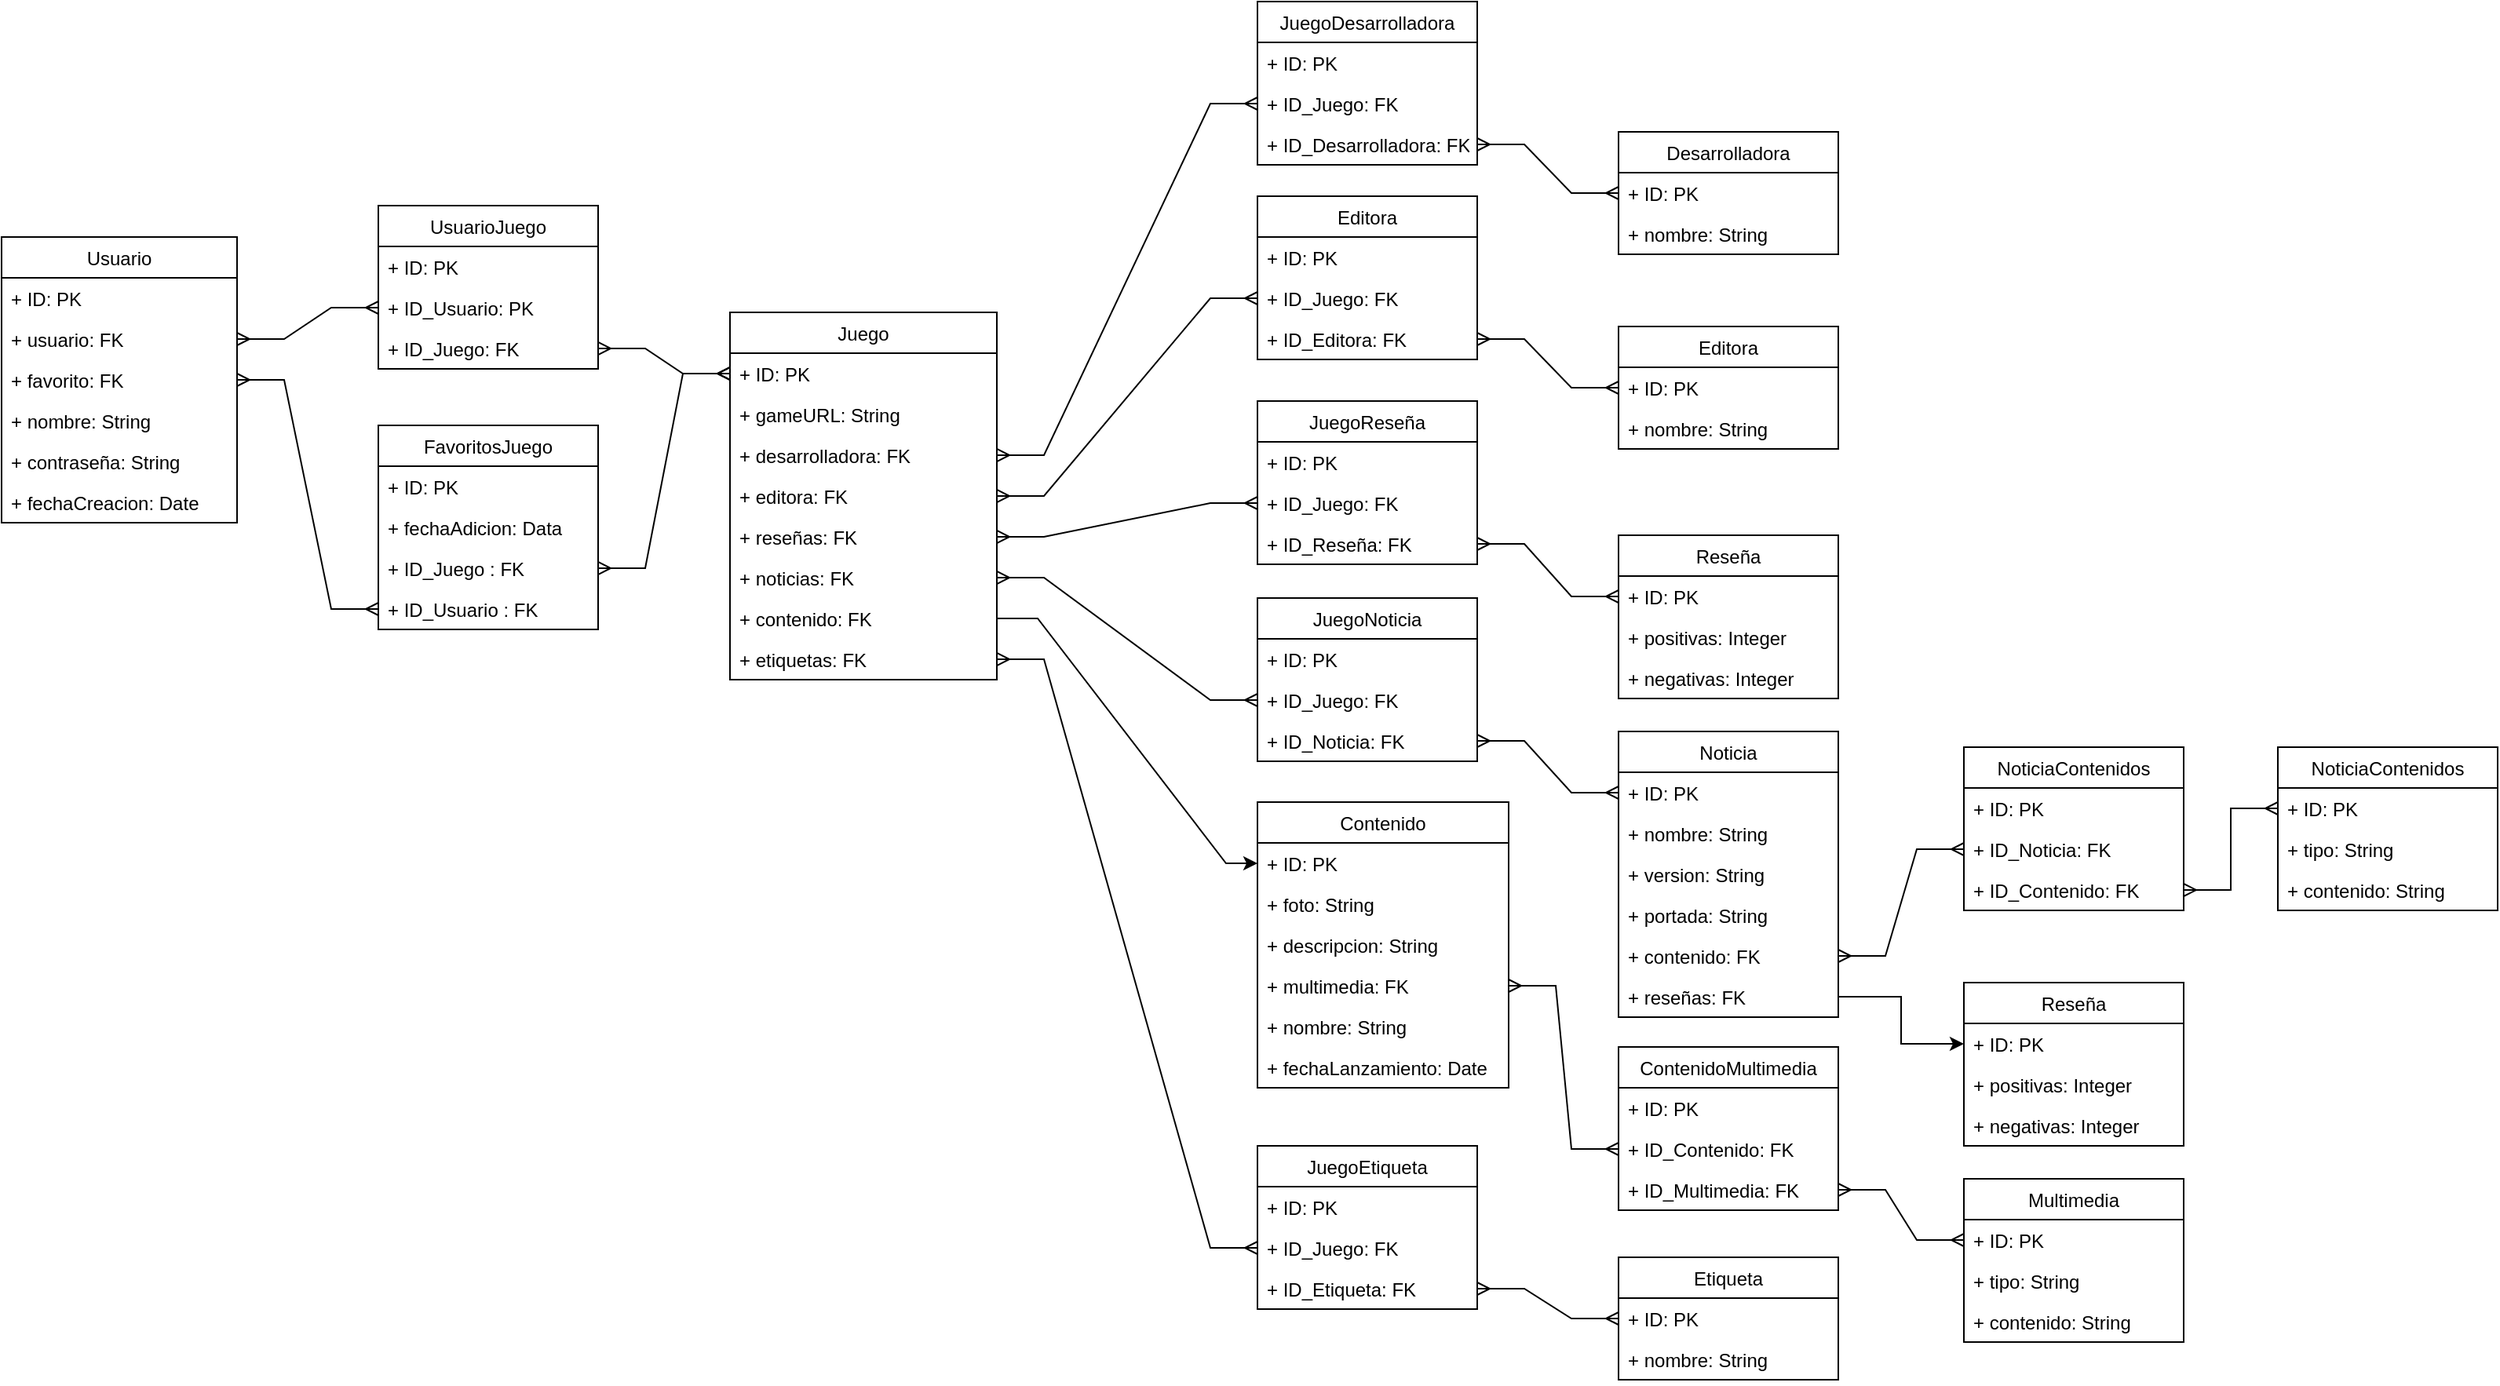 <mxfile version="18.0.2" type="device"><diagram id="m_C3VqTcYQ297RIdBTu4" name="Page-1"><mxGraphModel dx="2555" dy="1041" grid="1" gridSize="10" guides="1" tooltips="1" connect="1" arrows="1" fold="1" page="1" pageScale="1" pageWidth="827" pageHeight="1169" math="0" shadow="0"><root><mxCell id="0"/><mxCell id="1" parent="0"/><mxCell id="7eOfIN6eVIdtlHDtvlac-1" value="Usuario" style="swimlane;fontStyle=0;childLayout=stackLayout;horizontal=1;startSize=26;fillColor=none;horizontalStack=0;resizeParent=1;resizeParentMax=0;resizeLast=0;collapsible=1;marginBottom=0;" parent="1" vertex="1"><mxGeometry x="-220" y="260" width="150" height="182" as="geometry"/></mxCell><mxCell id="ENjhDBdSJCNCotqQT-HF-76" value="+ ID: PK" style="text;strokeColor=none;fillColor=none;align=left;verticalAlign=top;spacingLeft=4;spacingRight=4;overflow=hidden;rotatable=0;points=[[0,0.5],[1,0.5]];portConstraint=eastwest;" vertex="1" parent="7eOfIN6eVIdtlHDtvlac-1"><mxGeometry y="26" width="150" height="26" as="geometry"/></mxCell><mxCell id="7eOfIN6eVIdtlHDtvlac-4" value="+ usuario: FK" style="text;strokeColor=none;fillColor=none;align=left;verticalAlign=top;spacingLeft=4;spacingRight=4;overflow=hidden;rotatable=0;points=[[0,0.5],[1,0.5]];portConstraint=eastwest;" parent="7eOfIN6eVIdtlHDtvlac-1" vertex="1"><mxGeometry y="52" width="150" height="26" as="geometry"/></mxCell><mxCell id="ENjhDBdSJCNCotqQT-HF-85" value="+ favorito: FK" style="text;strokeColor=none;fillColor=none;align=left;verticalAlign=top;spacingLeft=4;spacingRight=4;overflow=hidden;rotatable=0;points=[[0,0.5],[1,0.5]];portConstraint=eastwest;" vertex="1" parent="7eOfIN6eVIdtlHDtvlac-1"><mxGeometry y="78" width="150" height="26" as="geometry"/></mxCell><mxCell id="7eOfIN6eVIdtlHDtvlac-2" value="+ nombre: String" style="text;strokeColor=none;fillColor=none;align=left;verticalAlign=top;spacingLeft=4;spacingRight=4;overflow=hidden;rotatable=0;points=[[0,0.5],[1,0.5]];portConstraint=eastwest;" parent="7eOfIN6eVIdtlHDtvlac-1" vertex="1"><mxGeometry y="104" width="150" height="26" as="geometry"/></mxCell><mxCell id="7eOfIN6eVIdtlHDtvlac-3" value="+ contraseña: String" style="text;strokeColor=none;fillColor=none;align=left;verticalAlign=top;spacingLeft=4;spacingRight=4;overflow=hidden;rotatable=0;points=[[0,0.5],[1,0.5]];portConstraint=eastwest;" parent="7eOfIN6eVIdtlHDtvlac-1" vertex="1"><mxGeometry y="130" width="150" height="26" as="geometry"/></mxCell><mxCell id="7eOfIN6eVIdtlHDtvlac-9" value="+ fechaCreacion: Date" style="text;strokeColor=none;fillColor=none;align=left;verticalAlign=top;spacingLeft=4;spacingRight=4;overflow=hidden;rotatable=0;points=[[0,0.5],[1,0.5]];portConstraint=eastwest;" parent="7eOfIN6eVIdtlHDtvlac-1" vertex="1"><mxGeometry y="156" width="150" height="26" as="geometry"/></mxCell><mxCell id="7eOfIN6eVIdtlHDtvlac-12" value="Juego" style="swimlane;fontStyle=0;childLayout=stackLayout;horizontal=1;startSize=26;fillColor=none;horizontalStack=0;resizeParent=1;resizeParentMax=0;resizeLast=0;collapsible=1;marginBottom=0;" parent="1" vertex="1"><mxGeometry x="244" y="308" width="170" height="234" as="geometry"/></mxCell><mxCell id="7eOfIN6eVIdtlHDtvlac-16" value="+ ID: PK" style="text;strokeColor=none;fillColor=none;align=left;verticalAlign=top;spacingLeft=4;spacingRight=4;overflow=hidden;rotatable=0;points=[[0,0.5],[1,0.5]];portConstraint=eastwest;" parent="7eOfIN6eVIdtlHDtvlac-12" vertex="1"><mxGeometry y="26" width="170" height="26" as="geometry"/></mxCell><mxCell id="7eOfIN6eVIdtlHDtvlac-25" value="+ gameURL: String" style="text;strokeColor=none;fillColor=none;align=left;verticalAlign=top;spacingLeft=4;spacingRight=4;overflow=hidden;rotatable=0;points=[[0,0.5],[1,0.5]];portConstraint=eastwest;" parent="7eOfIN6eVIdtlHDtvlac-12" vertex="1"><mxGeometry y="52" width="170" height="26" as="geometry"/></mxCell><mxCell id="7eOfIN6eVIdtlHDtvlac-18" value="+ desarrolladora: FK" style="text;strokeColor=none;fillColor=none;align=left;verticalAlign=top;spacingLeft=4;spacingRight=4;overflow=hidden;rotatable=0;points=[[0,0.5],[1,0.5]];portConstraint=eastwest;" parent="7eOfIN6eVIdtlHDtvlac-12" vertex="1"><mxGeometry y="78" width="170" height="26" as="geometry"/></mxCell><mxCell id="7eOfIN6eVIdtlHDtvlac-19" value="+ editora: FK" style="text;strokeColor=none;fillColor=none;align=left;verticalAlign=top;spacingLeft=4;spacingRight=4;overflow=hidden;rotatable=0;points=[[0,0.5],[1,0.5]];portConstraint=eastwest;" parent="7eOfIN6eVIdtlHDtvlac-12" vertex="1"><mxGeometry y="104" width="170" height="26" as="geometry"/></mxCell><mxCell id="7eOfIN6eVIdtlHDtvlac-20" value="+ reseñas: FK" style="text;strokeColor=none;fillColor=none;align=left;verticalAlign=top;spacingLeft=4;spacingRight=4;overflow=hidden;rotatable=0;points=[[0,0.5],[1,0.5]];portConstraint=eastwest;" parent="7eOfIN6eVIdtlHDtvlac-12" vertex="1"><mxGeometry y="130" width="170" height="26" as="geometry"/></mxCell><mxCell id="7eOfIN6eVIdtlHDtvlac-23" value="+ noticias: FK" style="text;strokeColor=none;fillColor=none;align=left;verticalAlign=top;spacingLeft=4;spacingRight=4;overflow=hidden;rotatable=0;points=[[0,0.5],[1,0.5]];portConstraint=eastwest;" parent="7eOfIN6eVIdtlHDtvlac-12" vertex="1"><mxGeometry y="156" width="170" height="26" as="geometry"/></mxCell><mxCell id="7eOfIN6eVIdtlHDtvlac-24" value="+ contenido: FK" style="text;strokeColor=none;fillColor=none;align=left;verticalAlign=top;spacingLeft=4;spacingRight=4;overflow=hidden;rotatable=0;points=[[0,0.5],[1,0.5]];portConstraint=eastwest;" parent="7eOfIN6eVIdtlHDtvlac-12" vertex="1"><mxGeometry y="182" width="170" height="26" as="geometry"/></mxCell><mxCell id="7eOfIN6eVIdtlHDtvlac-21" value="+ etiquetas: FK" style="text;strokeColor=none;fillColor=none;align=left;verticalAlign=top;spacingLeft=4;spacingRight=4;overflow=hidden;rotatable=0;points=[[0,0.5],[1,0.5]];portConstraint=eastwest;" parent="7eOfIN6eVIdtlHDtvlac-12" vertex="1"><mxGeometry y="208" width="170" height="26" as="geometry"/></mxCell><mxCell id="7eOfIN6eVIdtlHDtvlac-26" value="JuegoReseña" style="swimlane;fontStyle=0;childLayout=stackLayout;horizontal=1;startSize=26;fillColor=none;horizontalStack=0;resizeParent=1;resizeParentMax=0;resizeLast=0;collapsible=1;marginBottom=0;" parent="1" vertex="1"><mxGeometry x="580" y="364.5" width="140" height="104" as="geometry"/></mxCell><mxCell id="ENjhDBdSJCNCotqQT-HF-10" value="+ ID: PK" style="text;strokeColor=none;fillColor=none;align=left;verticalAlign=top;spacingLeft=4;spacingRight=4;overflow=hidden;rotatable=0;points=[[0,0.5],[1,0.5]];portConstraint=eastwest;" vertex="1" parent="7eOfIN6eVIdtlHDtvlac-26"><mxGeometry y="26" width="140" height="26" as="geometry"/></mxCell><mxCell id="7eOfIN6eVIdtlHDtvlac-27" value="+ ID_Juego: FK" style="text;strokeColor=none;fillColor=none;align=left;verticalAlign=top;spacingLeft=4;spacingRight=4;overflow=hidden;rotatable=0;points=[[0,0.5],[1,0.5]];portConstraint=eastwest;" parent="7eOfIN6eVIdtlHDtvlac-26" vertex="1"><mxGeometry y="52" width="140" height="26" as="geometry"/></mxCell><mxCell id="7eOfIN6eVIdtlHDtvlac-29" value="+ ID_Reseña: FK" style="text;strokeColor=none;fillColor=none;align=left;verticalAlign=top;spacingLeft=4;spacingRight=4;overflow=hidden;rotatable=0;points=[[0,0.5],[1,0.5]];portConstraint=eastwest;" parent="7eOfIN6eVIdtlHDtvlac-26" vertex="1"><mxGeometry y="78" width="140" height="26" as="geometry"/></mxCell><mxCell id="7eOfIN6eVIdtlHDtvlac-34" value="Reseña" style="swimlane;fontStyle=0;childLayout=stackLayout;horizontal=1;startSize=26;fillColor=none;horizontalStack=0;resizeParent=1;resizeParentMax=0;resizeLast=0;collapsible=1;marginBottom=0;" parent="1" vertex="1"><mxGeometry x="810" y="450" width="140" height="104" as="geometry"/></mxCell><mxCell id="7eOfIN6eVIdtlHDtvlac-35" value="+ ID: PK" style="text;strokeColor=none;fillColor=none;align=left;verticalAlign=top;spacingLeft=4;spacingRight=4;overflow=hidden;rotatable=0;points=[[0,0.5],[1,0.5]];portConstraint=eastwest;" parent="7eOfIN6eVIdtlHDtvlac-34" vertex="1"><mxGeometry y="26" width="140" height="26" as="geometry"/></mxCell><mxCell id="7eOfIN6eVIdtlHDtvlac-36" value="+ positivas: Integer" style="text;strokeColor=none;fillColor=none;align=left;verticalAlign=top;spacingLeft=4;spacingRight=4;overflow=hidden;rotatable=0;points=[[0,0.5],[1,0.5]];portConstraint=eastwest;" parent="7eOfIN6eVIdtlHDtvlac-34" vertex="1"><mxGeometry y="52" width="140" height="26" as="geometry"/></mxCell><mxCell id="7eOfIN6eVIdtlHDtvlac-37" value="+ negativas: Integer" style="text;strokeColor=none;fillColor=none;align=left;verticalAlign=top;spacingLeft=4;spacingRight=4;overflow=hidden;rotatable=0;points=[[0,0.5],[1,0.5]];portConstraint=eastwest;" parent="7eOfIN6eVIdtlHDtvlac-34" vertex="1"><mxGeometry y="78" width="140" height="26" as="geometry"/></mxCell><mxCell id="7eOfIN6eVIdtlHDtvlac-38" value="" style="edgeStyle=entityRelationEdgeStyle;fontSize=12;html=1;endArrow=ERmany;startArrow=ERmany;rounded=0;exitX=0;exitY=0.5;exitDx=0;exitDy=0;entryX=1;entryY=0.5;entryDx=0;entryDy=0;" parent="1" source="7eOfIN6eVIdtlHDtvlac-35" target="7eOfIN6eVIdtlHDtvlac-29" edge="1"><mxGeometry width="100" height="100" relative="1" as="geometry"><mxPoint x="660" y="550" as="sourcePoint"/><mxPoint x="630" y="500" as="targetPoint"/></mxGeometry></mxCell><mxCell id="7eOfIN6eVIdtlHDtvlac-41" value="" style="edgeStyle=entityRelationEdgeStyle;fontSize=12;html=1;endArrow=ERmany;startArrow=ERmany;rounded=0;exitX=0;exitY=0.5;exitDx=0;exitDy=0;entryX=1;entryY=0.5;entryDx=0;entryDy=0;" parent="1" source="7eOfIN6eVIdtlHDtvlac-27" target="7eOfIN6eVIdtlHDtvlac-20" edge="1"><mxGeometry width="100" height="100" relative="1" as="geometry"><mxPoint x="487" y="602" as="sourcePoint"/><mxPoint x="420" y="638" as="targetPoint"/></mxGeometry></mxCell><mxCell id="7eOfIN6eVIdtlHDtvlac-42" value="UsuarioJuego" style="swimlane;fontStyle=0;childLayout=stackLayout;horizontal=1;startSize=26;fillColor=none;horizontalStack=0;resizeParent=1;resizeParentMax=0;resizeLast=0;collapsible=1;marginBottom=0;" parent="1" vertex="1"><mxGeometry x="20" y="240" width="140" height="104" as="geometry"/></mxCell><mxCell id="7eOfIN6eVIdtlHDtvlac-43" value="+ ID: PK" style="text;strokeColor=none;fillColor=none;align=left;verticalAlign=top;spacingLeft=4;spacingRight=4;overflow=hidden;rotatable=0;points=[[0,0.5],[1,0.5]];portConstraint=eastwest;" parent="7eOfIN6eVIdtlHDtvlac-42" vertex="1"><mxGeometry y="26" width="140" height="26" as="geometry"/></mxCell><mxCell id="ENjhDBdSJCNCotqQT-HF-70" value="+ ID_Usuario: PK" style="text;strokeColor=none;fillColor=none;align=left;verticalAlign=top;spacingLeft=4;spacingRight=4;overflow=hidden;rotatable=0;points=[[0,0.5],[1,0.5]];portConstraint=eastwest;" vertex="1" parent="7eOfIN6eVIdtlHDtvlac-42"><mxGeometry y="52" width="140" height="26" as="geometry"/></mxCell><mxCell id="7eOfIN6eVIdtlHDtvlac-44" value="+ ID_Juego: FK" style="text;strokeColor=none;fillColor=none;align=left;verticalAlign=top;spacingLeft=4;spacingRight=4;overflow=hidden;rotatable=0;points=[[0,0.5],[1,0.5]];portConstraint=eastwest;" parent="7eOfIN6eVIdtlHDtvlac-42" vertex="1"><mxGeometry y="78" width="140" height="26" as="geometry"/></mxCell><mxCell id="7eOfIN6eVIdtlHDtvlac-46" value="" style="edgeStyle=entityRelationEdgeStyle;fontSize=12;html=1;endArrow=ERmany;startArrow=ERmany;rounded=0;exitX=0;exitY=0.5;exitDx=0;exitDy=0;entryX=1;entryY=0.5;entryDx=0;entryDy=0;" parent="1" source="ENjhDBdSJCNCotqQT-HF-70" target="7eOfIN6eVIdtlHDtvlac-4" edge="1"><mxGeometry width="100" height="100" relative="1" as="geometry"><mxPoint x="90" y="476" as="sourcePoint"/><mxPoint x="-140" y="390" as="targetPoint"/></mxGeometry></mxCell><mxCell id="7eOfIN6eVIdtlHDtvlac-47" value="" style="edgeStyle=entityRelationEdgeStyle;fontSize=12;html=1;endArrow=ERmany;startArrow=ERmany;rounded=0;exitX=0;exitY=0.5;exitDx=0;exitDy=0;entryX=1;entryY=0.5;entryDx=0;entryDy=0;" parent="1" source="7eOfIN6eVIdtlHDtvlac-16" target="7eOfIN6eVIdtlHDtvlac-44" edge="1"><mxGeometry width="100" height="100" relative="1" as="geometry"><mxPoint x="140.0" y="483" as="sourcePoint"/><mxPoint x="80.0" y="495.0" as="targetPoint"/></mxGeometry></mxCell><mxCell id="7eOfIN6eVIdtlHDtvlac-48" value="Desarrolladora" style="swimlane;fontStyle=0;childLayout=stackLayout;horizontal=1;startSize=26;fillColor=none;horizontalStack=0;resizeParent=1;resizeParentMax=0;resizeLast=0;collapsible=1;marginBottom=0;" parent="1" vertex="1"><mxGeometry x="810" y="193" width="140" height="78" as="geometry"/></mxCell><mxCell id="7eOfIN6eVIdtlHDtvlac-49" value="+ ID: PK" style="text;strokeColor=none;fillColor=none;align=left;verticalAlign=top;spacingLeft=4;spacingRight=4;overflow=hidden;rotatable=0;points=[[0,0.5],[1,0.5]];portConstraint=eastwest;" parent="7eOfIN6eVIdtlHDtvlac-48" vertex="1"><mxGeometry y="26" width="140" height="26" as="geometry"/></mxCell><mxCell id="7eOfIN6eVIdtlHDtvlac-50" value="+ nombre: String" style="text;strokeColor=none;fillColor=none;align=left;verticalAlign=top;spacingLeft=4;spacingRight=4;overflow=hidden;rotatable=0;points=[[0,0.5],[1,0.5]];portConstraint=eastwest;" parent="7eOfIN6eVIdtlHDtvlac-48" vertex="1"><mxGeometry y="52" width="140" height="26" as="geometry"/></mxCell><mxCell id="7eOfIN6eVIdtlHDtvlac-52" value="Editora" style="swimlane;fontStyle=0;childLayout=stackLayout;horizontal=1;startSize=26;fillColor=none;horizontalStack=0;resizeParent=1;resizeParentMax=0;resizeLast=0;collapsible=1;marginBottom=0;" parent="1" vertex="1"><mxGeometry x="580" y="234" width="140" height="104" as="geometry"/></mxCell><mxCell id="7eOfIN6eVIdtlHDtvlac-53" value="+ ID: PK" style="text;strokeColor=none;fillColor=none;align=left;verticalAlign=top;spacingLeft=4;spacingRight=4;overflow=hidden;rotatable=0;points=[[0,0.5],[1,0.5]];portConstraint=eastwest;" parent="7eOfIN6eVIdtlHDtvlac-52" vertex="1"><mxGeometry y="26" width="140" height="26" as="geometry"/></mxCell><mxCell id="ENjhDBdSJCNCotqQT-HF-19" value="+ ID_Juego: FK" style="text;strokeColor=none;fillColor=none;align=left;verticalAlign=top;spacingLeft=4;spacingRight=4;overflow=hidden;rotatable=0;points=[[0,0.5],[1,0.5]];portConstraint=eastwest;" vertex="1" parent="7eOfIN6eVIdtlHDtvlac-52"><mxGeometry y="52" width="140" height="26" as="geometry"/></mxCell><mxCell id="ENjhDBdSJCNCotqQT-HF-20" value="+ ID_Editora: FK" style="text;strokeColor=none;fillColor=none;align=left;verticalAlign=top;spacingLeft=4;spacingRight=4;overflow=hidden;rotatable=0;points=[[0,0.5],[1,0.5]];portConstraint=eastwest;" vertex="1" parent="7eOfIN6eVIdtlHDtvlac-52"><mxGeometry y="78" width="140" height="26" as="geometry"/></mxCell><mxCell id="7eOfIN6eVIdtlHDtvlac-57" value="Noticia" style="swimlane;fontStyle=0;childLayout=stackLayout;horizontal=1;startSize=26;fillColor=none;horizontalStack=0;resizeParent=1;resizeParentMax=0;resizeLast=0;collapsible=1;marginBottom=0;" parent="1" vertex="1"><mxGeometry x="810" y="575" width="140" height="182" as="geometry"/></mxCell><mxCell id="7eOfIN6eVIdtlHDtvlac-58" value="+ ID: PK" style="text;strokeColor=none;fillColor=none;align=left;verticalAlign=top;spacingLeft=4;spacingRight=4;overflow=hidden;rotatable=0;points=[[0,0.5],[1,0.5]];portConstraint=eastwest;" parent="7eOfIN6eVIdtlHDtvlac-57" vertex="1"><mxGeometry y="26" width="140" height="26" as="geometry"/></mxCell><mxCell id="7eOfIN6eVIdtlHDtvlac-59" value="+ nombre: String" style="text;strokeColor=none;fillColor=none;align=left;verticalAlign=top;spacingLeft=4;spacingRight=4;overflow=hidden;rotatable=0;points=[[0,0.5],[1,0.5]];portConstraint=eastwest;" parent="7eOfIN6eVIdtlHDtvlac-57" vertex="1"><mxGeometry y="52" width="140" height="26" as="geometry"/></mxCell><mxCell id="7eOfIN6eVIdtlHDtvlac-60" value="+ version: String" style="text;strokeColor=none;fillColor=none;align=left;verticalAlign=top;spacingLeft=4;spacingRight=4;overflow=hidden;rotatable=0;points=[[0,0.5],[1,0.5]];portConstraint=eastwest;" parent="7eOfIN6eVIdtlHDtvlac-57" vertex="1"><mxGeometry y="78" width="140" height="26" as="geometry"/></mxCell><mxCell id="7eOfIN6eVIdtlHDtvlac-61" value="+ portada: String" style="text;strokeColor=none;fillColor=none;align=left;verticalAlign=top;spacingLeft=4;spacingRight=4;overflow=hidden;rotatable=0;points=[[0,0.5],[1,0.5]];portConstraint=eastwest;" parent="7eOfIN6eVIdtlHDtvlac-57" vertex="1"><mxGeometry y="104" width="140" height="26" as="geometry"/></mxCell><mxCell id="7eOfIN6eVIdtlHDtvlac-62" value="+ contenido: FK" style="text;strokeColor=none;fillColor=none;align=left;verticalAlign=top;spacingLeft=4;spacingRight=4;overflow=hidden;rotatable=0;points=[[0,0.5],[1,0.5]];portConstraint=eastwest;" parent="7eOfIN6eVIdtlHDtvlac-57" vertex="1"><mxGeometry y="130" width="140" height="26" as="geometry"/></mxCell><mxCell id="7eOfIN6eVIdtlHDtvlac-63" value="+ reseñas: FK" style="text;strokeColor=none;fillColor=none;align=left;verticalAlign=top;spacingLeft=4;spacingRight=4;overflow=hidden;rotatable=0;points=[[0,0.5],[1,0.5]];portConstraint=eastwest;" parent="7eOfIN6eVIdtlHDtvlac-57" vertex="1"><mxGeometry y="156" width="140" height="26" as="geometry"/></mxCell><mxCell id="7eOfIN6eVIdtlHDtvlac-68" value="Reseña" style="swimlane;fontStyle=0;childLayout=stackLayout;horizontal=1;startSize=26;fillColor=none;horizontalStack=0;resizeParent=1;resizeParentMax=0;resizeLast=0;collapsible=1;marginBottom=0;" parent="1" vertex="1"><mxGeometry x="1030" y="735" width="140" height="104" as="geometry"/></mxCell><mxCell id="7eOfIN6eVIdtlHDtvlac-69" value="+ ID: PK" style="text;strokeColor=none;fillColor=none;align=left;verticalAlign=top;spacingLeft=4;spacingRight=4;overflow=hidden;rotatable=0;points=[[0,0.5],[1,0.5]];portConstraint=eastwest;" parent="7eOfIN6eVIdtlHDtvlac-68" vertex="1"><mxGeometry y="26" width="140" height="26" as="geometry"/></mxCell><mxCell id="7eOfIN6eVIdtlHDtvlac-70" value="+ positivas: Integer" style="text;strokeColor=none;fillColor=none;align=left;verticalAlign=top;spacingLeft=4;spacingRight=4;overflow=hidden;rotatable=0;points=[[0,0.5],[1,0.5]];portConstraint=eastwest;" parent="7eOfIN6eVIdtlHDtvlac-68" vertex="1"><mxGeometry y="52" width="140" height="26" as="geometry"/></mxCell><mxCell id="7eOfIN6eVIdtlHDtvlac-71" value="+ negativas: Integer" style="text;strokeColor=none;fillColor=none;align=left;verticalAlign=top;spacingLeft=4;spacingRight=4;overflow=hidden;rotatable=0;points=[[0,0.5],[1,0.5]];portConstraint=eastwest;" parent="7eOfIN6eVIdtlHDtvlac-68" vertex="1"><mxGeometry y="78" width="140" height="26" as="geometry"/></mxCell><mxCell id="7eOfIN6eVIdtlHDtvlac-77" value="NoticiaContenidos" style="swimlane;fontStyle=0;childLayout=stackLayout;horizontal=1;startSize=26;fillColor=none;horizontalStack=0;resizeParent=1;resizeParentMax=0;resizeLast=0;collapsible=1;marginBottom=0;" parent="1" vertex="1"><mxGeometry x="1230" y="585" width="140" height="104" as="geometry"/></mxCell><mxCell id="7eOfIN6eVIdtlHDtvlac-78" value="+ ID: PK" style="text;strokeColor=none;fillColor=none;align=left;verticalAlign=top;spacingLeft=4;spacingRight=4;overflow=hidden;rotatable=0;points=[[0,0.5],[1,0.5]];portConstraint=eastwest;" parent="7eOfIN6eVIdtlHDtvlac-77" vertex="1"><mxGeometry y="26" width="140" height="26" as="geometry"/></mxCell><mxCell id="7eOfIN6eVIdtlHDtvlac-79" value="+ tipo: String" style="text;strokeColor=none;fillColor=none;align=left;verticalAlign=top;spacingLeft=4;spacingRight=4;overflow=hidden;rotatable=0;points=[[0,0.5],[1,0.5]];portConstraint=eastwest;" parent="7eOfIN6eVIdtlHDtvlac-77" vertex="1"><mxGeometry y="52" width="140" height="26" as="geometry"/></mxCell><mxCell id="7eOfIN6eVIdtlHDtvlac-80" value="+ contenido: String" style="text;strokeColor=none;fillColor=none;align=left;verticalAlign=top;spacingLeft=4;spacingRight=4;overflow=hidden;rotatable=0;points=[[0,0.5],[1,0.5]];portConstraint=eastwest;" parent="7eOfIN6eVIdtlHDtvlac-77" vertex="1"><mxGeometry y="78" width="140" height="26" as="geometry"/></mxCell><mxCell id="7eOfIN6eVIdtlHDtvlac-81" value="NoticiaContenidos" style="swimlane;fontStyle=0;childLayout=stackLayout;horizontal=1;startSize=26;fillColor=none;horizontalStack=0;resizeParent=1;resizeParentMax=0;resizeLast=0;collapsible=1;marginBottom=0;" parent="1" vertex="1"><mxGeometry x="1030" y="585" width="140" height="104" as="geometry"/></mxCell><mxCell id="7eOfIN6eVIdtlHDtvlac-82" value="+ ID: PK" style="text;strokeColor=none;fillColor=none;align=left;verticalAlign=top;spacingLeft=4;spacingRight=4;overflow=hidden;rotatable=0;points=[[0,0.5],[1,0.5]];portConstraint=eastwest;" parent="7eOfIN6eVIdtlHDtvlac-81" vertex="1"><mxGeometry y="26" width="140" height="26" as="geometry"/></mxCell><mxCell id="ENjhDBdSJCNCotqQT-HF-1" value="+ ID_Noticia: FK" style="text;strokeColor=none;fillColor=none;align=left;verticalAlign=top;spacingLeft=4;spacingRight=4;overflow=hidden;rotatable=0;points=[[0,0.5],[1,0.5]];portConstraint=eastwest;" vertex="1" parent="7eOfIN6eVIdtlHDtvlac-81"><mxGeometry y="52" width="140" height="26" as="geometry"/></mxCell><mxCell id="7eOfIN6eVIdtlHDtvlac-83" value="+ ID_Contenido: FK" style="text;strokeColor=none;fillColor=none;align=left;verticalAlign=top;spacingLeft=4;spacingRight=4;overflow=hidden;rotatable=0;points=[[0,0.5],[1,0.5]];portConstraint=eastwest;" parent="7eOfIN6eVIdtlHDtvlac-81" vertex="1"><mxGeometry y="78" width="140" height="26" as="geometry"/></mxCell><mxCell id="7eOfIN6eVIdtlHDtvlac-86" value="" style="edgeStyle=entityRelationEdgeStyle;fontSize=12;html=1;endArrow=ERmany;startArrow=ERmany;rounded=0;exitX=0;exitY=0.5;exitDx=0;exitDy=0;entryX=1;entryY=0.5;entryDx=0;entryDy=0;" parent="1" source="ENjhDBdSJCNCotqQT-HF-1" target="7eOfIN6eVIdtlHDtvlac-62" edge="1"><mxGeometry width="100" height="100" relative="1" as="geometry"><mxPoint x="640" y="940" as="sourcePoint"/><mxPoint x="570" y="900" as="targetPoint"/></mxGeometry></mxCell><mxCell id="7eOfIN6eVIdtlHDtvlac-87" value="" style="edgeStyle=entityRelationEdgeStyle;fontSize=12;html=1;endArrow=ERmany;startArrow=ERmany;rounded=0;exitX=1;exitY=0.5;exitDx=0;exitDy=0;entryX=0;entryY=0.5;entryDx=0;entryDy=0;" parent="1" source="7eOfIN6eVIdtlHDtvlac-83" target="7eOfIN6eVIdtlHDtvlac-78" edge="1"><mxGeometry width="100" height="100" relative="1" as="geometry"><mxPoint x="780" y="911" as="sourcePoint"/><mxPoint x="700" y="975.0" as="targetPoint"/></mxGeometry></mxCell><mxCell id="ENjhDBdSJCNCotqQT-HF-4" style="edgeStyle=orthogonalEdgeStyle;rounded=0;orthogonalLoop=1;jettySize=auto;html=1;exitX=1;exitY=0.5;exitDx=0;exitDy=0;entryX=0;entryY=0.5;entryDx=0;entryDy=0;" edge="1" parent="1" source="7eOfIN6eVIdtlHDtvlac-63" target="7eOfIN6eVIdtlHDtvlac-69"><mxGeometry relative="1" as="geometry"/></mxCell><mxCell id="ENjhDBdSJCNCotqQT-HF-6" value="JuegoNoticia" style="swimlane;fontStyle=0;childLayout=stackLayout;horizontal=1;startSize=26;fillColor=none;horizontalStack=0;resizeParent=1;resizeParentMax=0;resizeLast=0;collapsible=1;marginBottom=0;" vertex="1" parent="1"><mxGeometry x="580" y="490" width="140" height="104" as="geometry"/></mxCell><mxCell id="ENjhDBdSJCNCotqQT-HF-7" value="+ ID: PK" style="text;strokeColor=none;fillColor=none;align=left;verticalAlign=top;spacingLeft=4;spacingRight=4;overflow=hidden;rotatable=0;points=[[0,0.5],[1,0.5]];portConstraint=eastwest;" vertex="1" parent="ENjhDBdSJCNCotqQT-HF-6"><mxGeometry y="26" width="140" height="26" as="geometry"/></mxCell><mxCell id="ENjhDBdSJCNCotqQT-HF-9" value="+ ID_Juego: FK" style="text;strokeColor=none;fillColor=none;align=left;verticalAlign=top;spacingLeft=4;spacingRight=4;overflow=hidden;rotatable=0;points=[[0,0.5],[1,0.5]];portConstraint=eastwest;" vertex="1" parent="ENjhDBdSJCNCotqQT-HF-6"><mxGeometry y="52" width="140" height="26" as="geometry"/></mxCell><mxCell id="ENjhDBdSJCNCotqQT-HF-8" value="+ ID_Noticia: FK" style="text;strokeColor=none;fillColor=none;align=left;verticalAlign=top;spacingLeft=4;spacingRight=4;overflow=hidden;rotatable=0;points=[[0,0.5],[1,0.5]];portConstraint=eastwest;" vertex="1" parent="ENjhDBdSJCNCotqQT-HF-6"><mxGeometry y="78" width="140" height="26" as="geometry"/></mxCell><mxCell id="ENjhDBdSJCNCotqQT-HF-16" value="Editora" style="swimlane;fontStyle=0;childLayout=stackLayout;horizontal=1;startSize=26;fillColor=none;horizontalStack=0;resizeParent=1;resizeParentMax=0;resizeLast=0;collapsible=1;marginBottom=0;" vertex="1" parent="1"><mxGeometry x="810" y="317" width="140" height="78" as="geometry"/></mxCell><mxCell id="ENjhDBdSJCNCotqQT-HF-17" value="+ ID: PK" style="text;strokeColor=none;fillColor=none;align=left;verticalAlign=top;spacingLeft=4;spacingRight=4;overflow=hidden;rotatable=0;points=[[0,0.5],[1,0.5]];portConstraint=eastwest;" vertex="1" parent="ENjhDBdSJCNCotqQT-HF-16"><mxGeometry y="26" width="140" height="26" as="geometry"/></mxCell><mxCell id="ENjhDBdSJCNCotqQT-HF-18" value="+ nombre: String" style="text;strokeColor=none;fillColor=none;align=left;verticalAlign=top;spacingLeft=4;spacingRight=4;overflow=hidden;rotatable=0;points=[[0,0.5],[1,0.5]];portConstraint=eastwest;" vertex="1" parent="ENjhDBdSJCNCotqQT-HF-16"><mxGeometry y="52" width="140" height="26" as="geometry"/></mxCell><mxCell id="ENjhDBdSJCNCotqQT-HF-24" value="JuegoDesarrolladora" style="swimlane;fontStyle=0;childLayout=stackLayout;horizontal=1;startSize=26;fillColor=none;horizontalStack=0;resizeParent=1;resizeParentMax=0;resizeLast=0;collapsible=1;marginBottom=0;" vertex="1" parent="1"><mxGeometry x="580" y="110" width="140" height="104" as="geometry"/></mxCell><mxCell id="ENjhDBdSJCNCotqQT-HF-25" value="+ ID: PK" style="text;strokeColor=none;fillColor=none;align=left;verticalAlign=top;spacingLeft=4;spacingRight=4;overflow=hidden;rotatable=0;points=[[0,0.5],[1,0.5]];portConstraint=eastwest;" vertex="1" parent="ENjhDBdSJCNCotqQT-HF-24"><mxGeometry y="26" width="140" height="26" as="geometry"/></mxCell><mxCell id="ENjhDBdSJCNCotqQT-HF-26" value="+ ID_Juego: FK" style="text;strokeColor=none;fillColor=none;align=left;verticalAlign=top;spacingLeft=4;spacingRight=4;overflow=hidden;rotatable=0;points=[[0,0.5],[1,0.5]];portConstraint=eastwest;" vertex="1" parent="ENjhDBdSJCNCotqQT-HF-24"><mxGeometry y="52" width="140" height="26" as="geometry"/></mxCell><mxCell id="ENjhDBdSJCNCotqQT-HF-27" value="+ ID_Desarrolladora: FK" style="text;strokeColor=none;fillColor=none;align=left;verticalAlign=top;spacingLeft=4;spacingRight=4;overflow=hidden;rotatable=0;points=[[0,0.5],[1,0.5]];portConstraint=eastwest;" vertex="1" parent="ENjhDBdSJCNCotqQT-HF-24"><mxGeometry y="78" width="140" height="26" as="geometry"/></mxCell><mxCell id="ENjhDBdSJCNCotqQT-HF-29" value="" style="edgeStyle=entityRelationEdgeStyle;fontSize=12;html=1;endArrow=ERmany;startArrow=ERmany;rounded=0;exitX=0;exitY=0.5;exitDx=0;exitDy=0;entryX=1;entryY=0.5;entryDx=0;entryDy=0;" edge="1" parent="1" source="ENjhDBdSJCNCotqQT-HF-19" target="7eOfIN6eVIdtlHDtvlac-19"><mxGeometry width="100" height="100" relative="1" as="geometry"><mxPoint x="630" y="624.5" as="sourcePoint"/><mxPoint x="450" y="520" as="targetPoint"/></mxGeometry></mxCell><mxCell id="ENjhDBdSJCNCotqQT-HF-30" value="" style="edgeStyle=entityRelationEdgeStyle;fontSize=12;html=1;endArrow=ERmany;startArrow=ERmany;rounded=0;exitX=0;exitY=0.5;exitDx=0;exitDy=0;entryX=1;entryY=0.5;entryDx=0;entryDy=0;" edge="1" parent="1" source="ENjhDBdSJCNCotqQT-HF-26" target="7eOfIN6eVIdtlHDtvlac-18"><mxGeometry width="100" height="100" relative="1" as="geometry"><mxPoint x="630" y="490" as="sourcePoint"/><mxPoint x="450" y="490" as="targetPoint"/></mxGeometry></mxCell><mxCell id="ENjhDBdSJCNCotqQT-HF-31" value="" style="edgeStyle=entityRelationEdgeStyle;fontSize=12;html=1;endArrow=ERmany;startArrow=ERmany;rounded=0;exitX=0;exitY=0.5;exitDx=0;exitDy=0;entryX=1;entryY=0.5;entryDx=0;entryDy=0;" edge="1" parent="1" source="ENjhDBdSJCNCotqQT-HF-17" target="ENjhDBdSJCNCotqQT-HF-20"><mxGeometry width="100" height="100" relative="1" as="geometry"><mxPoint x="1160" y="450" as="sourcePoint"/><mxPoint x="980" y="548" as="targetPoint"/></mxGeometry></mxCell><mxCell id="ENjhDBdSJCNCotqQT-HF-32" value="" style="edgeStyle=entityRelationEdgeStyle;fontSize=12;html=1;endArrow=ERmany;startArrow=ERmany;rounded=0;exitX=0;exitY=0.5;exitDx=0;exitDy=0;entryX=1;entryY=0.5;entryDx=0;entryDy=0;" edge="1" parent="1" source="7eOfIN6eVIdtlHDtvlac-49" target="ENjhDBdSJCNCotqQT-HF-27"><mxGeometry width="100" height="100" relative="1" as="geometry"><mxPoint x="1120" y="428" as="sourcePoint"/><mxPoint x="1030" y="454" as="targetPoint"/></mxGeometry></mxCell><mxCell id="ENjhDBdSJCNCotqQT-HF-33" value="" style="edgeStyle=entityRelationEdgeStyle;fontSize=12;html=1;endArrow=ERmany;startArrow=ERmany;rounded=0;exitX=1;exitY=0.5;exitDx=0;exitDy=0;entryX=0;entryY=0.5;entryDx=0;entryDy=0;" edge="1" parent="1" source="ENjhDBdSJCNCotqQT-HF-8" target="7eOfIN6eVIdtlHDtvlac-58"><mxGeometry width="100" height="100" relative="1" as="geometry"><mxPoint x="780" y="880" as="sourcePoint"/><mxPoint x="690" y="931.5" as="targetPoint"/></mxGeometry></mxCell><mxCell id="ENjhDBdSJCNCotqQT-HF-35" value="" style="edgeStyle=entityRelationEdgeStyle;fontSize=12;html=1;endArrow=ERmany;startArrow=ERmany;rounded=0;exitX=1;exitY=0.5;exitDx=0;exitDy=0;" edge="1" parent="1" source="7eOfIN6eVIdtlHDtvlac-23" target="ENjhDBdSJCNCotqQT-HF-9"><mxGeometry width="100" height="100" relative="1" as="geometry"><mxPoint x="410" y="696" as="sourcePoint"/><mxPoint x="500" y="670" as="targetPoint"/></mxGeometry></mxCell><mxCell id="ENjhDBdSJCNCotqQT-HF-37" value="Contenido" style="swimlane;fontStyle=0;childLayout=stackLayout;horizontal=1;startSize=26;fillColor=none;horizontalStack=0;resizeParent=1;resizeParentMax=0;resizeLast=0;collapsible=1;marginBottom=0;" vertex="1" parent="1"><mxGeometry x="580" y="620" width="160" height="182" as="geometry"/></mxCell><mxCell id="ENjhDBdSJCNCotqQT-HF-38" value="+ ID: PK" style="text;strokeColor=none;fillColor=none;align=left;verticalAlign=top;spacingLeft=4;spacingRight=4;overflow=hidden;rotatable=0;points=[[0,0.5],[1,0.5]];portConstraint=eastwest;" vertex="1" parent="ENjhDBdSJCNCotqQT-HF-37"><mxGeometry y="26" width="160" height="26" as="geometry"/></mxCell><mxCell id="ENjhDBdSJCNCotqQT-HF-39" value="+ foto: String" style="text;strokeColor=none;fillColor=none;align=left;verticalAlign=top;spacingLeft=4;spacingRight=4;overflow=hidden;rotatable=0;points=[[0,0.5],[1,0.5]];portConstraint=eastwest;" vertex="1" parent="ENjhDBdSJCNCotqQT-HF-37"><mxGeometry y="52" width="160" height="26" as="geometry"/></mxCell><mxCell id="ENjhDBdSJCNCotqQT-HF-40" value="+ descripcion: String" style="text;strokeColor=none;fillColor=none;align=left;verticalAlign=top;spacingLeft=4;spacingRight=4;overflow=hidden;rotatable=0;points=[[0,0.5],[1,0.5]];portConstraint=eastwest;" vertex="1" parent="ENjhDBdSJCNCotqQT-HF-37"><mxGeometry y="78" width="160" height="26" as="geometry"/></mxCell><mxCell id="ENjhDBdSJCNCotqQT-HF-41" value="+ multimedia: FK" style="text;strokeColor=none;fillColor=none;align=left;verticalAlign=top;spacingLeft=4;spacingRight=4;overflow=hidden;rotatable=0;points=[[0,0.5],[1,0.5]];portConstraint=eastwest;" vertex="1" parent="ENjhDBdSJCNCotqQT-HF-37"><mxGeometry y="104" width="160" height="26" as="geometry"/></mxCell><mxCell id="ENjhDBdSJCNCotqQT-HF-65" value="+ nombre: String" style="text;strokeColor=none;fillColor=none;align=left;verticalAlign=top;spacingLeft=4;spacingRight=4;overflow=hidden;rotatable=0;points=[[0,0.5],[1,0.5]];portConstraint=eastwest;" vertex="1" parent="ENjhDBdSJCNCotqQT-HF-37"><mxGeometry y="130" width="160" height="26" as="geometry"/></mxCell><mxCell id="ENjhDBdSJCNCotqQT-HF-67" value="+ fechaLanzamiento: Date" style="text;strokeColor=none;fillColor=none;align=left;verticalAlign=top;spacingLeft=4;spacingRight=4;overflow=hidden;rotatable=0;points=[[0,0.5],[1,0.5]];portConstraint=eastwest;" vertex="1" parent="ENjhDBdSJCNCotqQT-HF-37"><mxGeometry y="156" width="160" height="26" as="geometry"/></mxCell><mxCell id="ENjhDBdSJCNCotqQT-HF-43" value="Multimedia" style="swimlane;fontStyle=0;childLayout=stackLayout;horizontal=1;startSize=26;fillColor=none;horizontalStack=0;resizeParent=1;resizeParentMax=0;resizeLast=0;collapsible=1;marginBottom=0;" vertex="1" parent="1"><mxGeometry x="1030" y="860" width="140" height="104" as="geometry"/></mxCell><mxCell id="ENjhDBdSJCNCotqQT-HF-44" value="+ ID: PK" style="text;strokeColor=none;fillColor=none;align=left;verticalAlign=top;spacingLeft=4;spacingRight=4;overflow=hidden;rotatable=0;points=[[0,0.5],[1,0.5]];portConstraint=eastwest;" vertex="1" parent="ENjhDBdSJCNCotqQT-HF-43"><mxGeometry y="26" width="140" height="26" as="geometry"/></mxCell><mxCell id="ENjhDBdSJCNCotqQT-HF-45" value="+ tipo: String" style="text;strokeColor=none;fillColor=none;align=left;verticalAlign=top;spacingLeft=4;spacingRight=4;overflow=hidden;rotatable=0;points=[[0,0.5],[1,0.5]];portConstraint=eastwest;" vertex="1" parent="ENjhDBdSJCNCotqQT-HF-43"><mxGeometry y="52" width="140" height="26" as="geometry"/></mxCell><mxCell id="ENjhDBdSJCNCotqQT-HF-46" value="+ contenido: String" style="text;strokeColor=none;fillColor=none;align=left;verticalAlign=top;spacingLeft=4;spacingRight=4;overflow=hidden;rotatable=0;points=[[0,0.5],[1,0.5]];portConstraint=eastwest;" vertex="1" parent="ENjhDBdSJCNCotqQT-HF-43"><mxGeometry y="78" width="140" height="26" as="geometry"/></mxCell><mxCell id="ENjhDBdSJCNCotqQT-HF-48" value="ContenidoMultimedia" style="swimlane;fontStyle=0;childLayout=stackLayout;horizontal=1;startSize=26;fillColor=none;horizontalStack=0;resizeParent=1;resizeParentMax=0;resizeLast=0;collapsible=1;marginBottom=0;" vertex="1" parent="1"><mxGeometry x="810" y="776" width="140" height="104" as="geometry"/></mxCell><mxCell id="ENjhDBdSJCNCotqQT-HF-49" value="+ ID: PK" style="text;strokeColor=none;fillColor=none;align=left;verticalAlign=top;spacingLeft=4;spacingRight=4;overflow=hidden;rotatable=0;points=[[0,0.5],[1,0.5]];portConstraint=eastwest;" vertex="1" parent="ENjhDBdSJCNCotqQT-HF-48"><mxGeometry y="26" width="140" height="26" as="geometry"/></mxCell><mxCell id="ENjhDBdSJCNCotqQT-HF-50" value="+ ID_Contenido: FK" style="text;strokeColor=none;fillColor=none;align=left;verticalAlign=top;spacingLeft=4;spacingRight=4;overflow=hidden;rotatable=0;points=[[0,0.5],[1,0.5]];portConstraint=eastwest;" vertex="1" parent="ENjhDBdSJCNCotqQT-HF-48"><mxGeometry y="52" width="140" height="26" as="geometry"/></mxCell><mxCell id="ENjhDBdSJCNCotqQT-HF-51" value="+ ID_Multimedia: FK" style="text;strokeColor=none;fillColor=none;align=left;verticalAlign=top;spacingLeft=4;spacingRight=4;overflow=hidden;rotatable=0;points=[[0,0.5],[1,0.5]];portConstraint=eastwest;" vertex="1" parent="ENjhDBdSJCNCotqQT-HF-48"><mxGeometry y="78" width="140" height="26" as="geometry"/></mxCell><mxCell id="ENjhDBdSJCNCotqQT-HF-52" value="" style="edgeStyle=entityRelationEdgeStyle;fontSize=12;html=1;endArrow=ERmany;startArrow=ERmany;rounded=0;exitX=1;exitY=0.5;exitDx=0;exitDy=0;entryX=0;entryY=0.5;entryDx=0;entryDy=0;" edge="1" parent="1" source="ENjhDBdSJCNCotqQT-HF-51" target="ENjhDBdSJCNCotqQT-HF-44"><mxGeometry width="100" height="100" relative="1" as="geometry"><mxPoint x="240" y="1035.0" as="sourcePoint"/><mxPoint x="500" y="1169" as="targetPoint"/></mxGeometry></mxCell><mxCell id="ENjhDBdSJCNCotqQT-HF-53" value="" style="edgeStyle=entityRelationEdgeStyle;fontSize=12;html=1;endArrow=ERmany;startArrow=ERmany;rounded=0;exitX=1;exitY=0.5;exitDx=0;exitDy=0;entryX=0;entryY=0.5;entryDx=0;entryDy=0;" edge="1" parent="1" source="ENjhDBdSJCNCotqQT-HF-41" target="ENjhDBdSJCNCotqQT-HF-50"><mxGeometry width="100" height="100" relative="1" as="geometry"><mxPoint x="350" y="970.0" as="sourcePoint"/><mxPoint x="610" y="1104" as="targetPoint"/></mxGeometry></mxCell><mxCell id="ENjhDBdSJCNCotqQT-HF-55" value="Etiqueta" style="swimlane;fontStyle=0;childLayout=stackLayout;horizontal=1;startSize=26;fillColor=none;horizontalStack=0;resizeParent=1;resizeParentMax=0;resizeLast=0;collapsible=1;marginBottom=0;" vertex="1" parent="1"><mxGeometry x="810" y="910" width="140" height="78" as="geometry"/></mxCell><mxCell id="ENjhDBdSJCNCotqQT-HF-56" value="+ ID: PK" style="text;strokeColor=none;fillColor=none;align=left;verticalAlign=top;spacingLeft=4;spacingRight=4;overflow=hidden;rotatable=0;points=[[0,0.5],[1,0.5]];portConstraint=eastwest;" vertex="1" parent="ENjhDBdSJCNCotqQT-HF-55"><mxGeometry y="26" width="140" height="26" as="geometry"/></mxCell><mxCell id="ENjhDBdSJCNCotqQT-HF-57" value="+ nombre: String" style="text;strokeColor=none;fillColor=none;align=left;verticalAlign=top;spacingLeft=4;spacingRight=4;overflow=hidden;rotatable=0;points=[[0,0.5],[1,0.5]];portConstraint=eastwest;" vertex="1" parent="ENjhDBdSJCNCotqQT-HF-55"><mxGeometry y="52" width="140" height="26" as="geometry"/></mxCell><mxCell id="ENjhDBdSJCNCotqQT-HF-59" value="JuegoEtiqueta" style="swimlane;fontStyle=0;childLayout=stackLayout;horizontal=1;startSize=26;fillColor=none;horizontalStack=0;resizeParent=1;resizeParentMax=0;resizeLast=0;collapsible=1;marginBottom=0;" vertex="1" parent="1"><mxGeometry x="580" y="839" width="140" height="104" as="geometry"/></mxCell><mxCell id="ENjhDBdSJCNCotqQT-HF-60" value="+ ID: PK" style="text;strokeColor=none;fillColor=none;align=left;verticalAlign=top;spacingLeft=4;spacingRight=4;overflow=hidden;rotatable=0;points=[[0,0.5],[1,0.5]];portConstraint=eastwest;" vertex="1" parent="ENjhDBdSJCNCotqQT-HF-59"><mxGeometry y="26" width="140" height="26" as="geometry"/></mxCell><mxCell id="ENjhDBdSJCNCotqQT-HF-61" value="+ ID_Juego: FK" style="text;strokeColor=none;fillColor=none;align=left;verticalAlign=top;spacingLeft=4;spacingRight=4;overflow=hidden;rotatable=0;points=[[0,0.5],[1,0.5]];portConstraint=eastwest;" vertex="1" parent="ENjhDBdSJCNCotqQT-HF-59"><mxGeometry y="52" width="140" height="26" as="geometry"/></mxCell><mxCell id="ENjhDBdSJCNCotqQT-HF-62" value="+ ID_Etiqueta: FK" style="text;strokeColor=none;fillColor=none;align=left;verticalAlign=top;spacingLeft=4;spacingRight=4;overflow=hidden;rotatable=0;points=[[0,0.5],[1,0.5]];portConstraint=eastwest;" vertex="1" parent="ENjhDBdSJCNCotqQT-HF-59"><mxGeometry y="78" width="140" height="26" as="geometry"/></mxCell><mxCell id="ENjhDBdSJCNCotqQT-HF-63" value="" style="edgeStyle=entityRelationEdgeStyle;fontSize=12;html=1;endArrow=ERmany;startArrow=ERmany;rounded=0;exitX=1;exitY=0.5;exitDx=0;exitDy=0;entryX=0;entryY=0.5;entryDx=0;entryDy=0;" edge="1" parent="1" source="7eOfIN6eVIdtlHDtvlac-21" target="ENjhDBdSJCNCotqQT-HF-61"><mxGeometry width="100" height="100" relative="1" as="geometry"><mxPoint x="320" y="735" as="sourcePoint"/><mxPoint x="580" y="771" as="targetPoint"/></mxGeometry></mxCell><mxCell id="ENjhDBdSJCNCotqQT-HF-64" value="" style="edgeStyle=entityRelationEdgeStyle;fontSize=12;html=1;endArrow=ERmany;startArrow=ERmany;rounded=0;exitX=1;exitY=0.5;exitDx=0;exitDy=0;entryX=0;entryY=0.5;entryDx=0;entryDy=0;" edge="1" parent="1" source="ENjhDBdSJCNCotqQT-HF-62" target="ENjhDBdSJCNCotqQT-HF-56"><mxGeometry width="100" height="100" relative="1" as="geometry"><mxPoint x="710" y="890" as="sourcePoint"/><mxPoint x="970" y="1082.0" as="targetPoint"/></mxGeometry></mxCell><mxCell id="ENjhDBdSJCNCotqQT-HF-68" style="rounded=0;orthogonalLoop=1;jettySize=auto;html=1;exitX=1;exitY=0.5;exitDx=0;exitDy=0;entryX=0;entryY=0.5;entryDx=0;entryDy=0;elbow=vertical;" edge="1" parent="1" source="7eOfIN6eVIdtlHDtvlac-24" target="ENjhDBdSJCNCotqQT-HF-38"><mxGeometry relative="1" as="geometry"><Array as="points"><mxPoint x="440" y="503"/><mxPoint x="560" y="659"/></Array></mxGeometry></mxCell><mxCell id="ENjhDBdSJCNCotqQT-HF-80" value="FavoritosJuego" style="swimlane;fontStyle=0;childLayout=stackLayout;horizontal=1;startSize=26;fillColor=none;horizontalStack=0;resizeParent=1;resizeParentMax=0;resizeLast=0;collapsible=1;marginBottom=0;" vertex="1" parent="1"><mxGeometry x="20" y="380" width="140" height="130" as="geometry"/></mxCell><mxCell id="ENjhDBdSJCNCotqQT-HF-81" value="+ ID: PK" style="text;strokeColor=none;fillColor=none;align=left;verticalAlign=top;spacingLeft=4;spacingRight=4;overflow=hidden;rotatable=0;points=[[0,0.5],[1,0.5]];portConstraint=eastwest;" vertex="1" parent="ENjhDBdSJCNCotqQT-HF-80"><mxGeometry y="26" width="140" height="26" as="geometry"/></mxCell><mxCell id="ENjhDBdSJCNCotqQT-HF-82" value="+ fechaAdicion: Data" style="text;strokeColor=none;fillColor=none;align=left;verticalAlign=top;spacingLeft=4;spacingRight=4;overflow=hidden;rotatable=0;points=[[0,0.5],[1,0.5]];portConstraint=eastwest;" vertex="1" parent="ENjhDBdSJCNCotqQT-HF-80"><mxGeometry y="52" width="140" height="26" as="geometry"/></mxCell><mxCell id="ENjhDBdSJCNCotqQT-HF-83" value="+ ID_Juego : FK" style="text;strokeColor=none;fillColor=none;align=left;verticalAlign=top;spacingLeft=4;spacingRight=4;overflow=hidden;rotatable=0;points=[[0,0.5],[1,0.5]];portConstraint=eastwest;" vertex="1" parent="ENjhDBdSJCNCotqQT-HF-80"><mxGeometry y="78" width="140" height="26" as="geometry"/></mxCell><mxCell id="ENjhDBdSJCNCotqQT-HF-84" value="+ ID_Usuario : FK" style="text;strokeColor=none;fillColor=none;align=left;verticalAlign=top;spacingLeft=4;spacingRight=4;overflow=hidden;rotatable=0;points=[[0,0.5],[1,0.5]];portConstraint=eastwest;" vertex="1" parent="ENjhDBdSJCNCotqQT-HF-80"><mxGeometry y="104" width="140" height="26" as="geometry"/></mxCell><mxCell id="ENjhDBdSJCNCotqQT-HF-86" value="" style="edgeStyle=entityRelationEdgeStyle;fontSize=12;html=1;endArrow=ERmany;startArrow=ERmany;rounded=0;exitX=1;exitY=0.5;exitDx=0;exitDy=0;entryX=0;entryY=0.5;entryDx=0;entryDy=0;" edge="1" parent="1" source="ENjhDBdSJCNCotqQT-HF-85" target="ENjhDBdSJCNCotqQT-HF-84"><mxGeometry width="100" height="100" relative="1" as="geometry"><mxPoint y="542" as="sourcePoint"/><mxPoint x="-90.0" y="562" as="targetPoint"/></mxGeometry></mxCell><mxCell id="ENjhDBdSJCNCotqQT-HF-87" value="" style="edgeStyle=entityRelationEdgeStyle;fontSize=12;html=1;endArrow=ERmany;startArrow=ERmany;rounded=0;exitX=1;exitY=0.5;exitDx=0;exitDy=0;entryX=0;entryY=0.5;entryDx=0;entryDy=0;" edge="1" parent="1" source="ENjhDBdSJCNCotqQT-HF-83" target="7eOfIN6eVIdtlHDtvlac-16"><mxGeometry width="100" height="100" relative="1" as="geometry"><mxPoint x="170.0" y="542" as="sourcePoint"/><mxPoint x="260" y="718" as="targetPoint"/></mxGeometry></mxCell></root></mxGraphModel></diagram></mxfile>